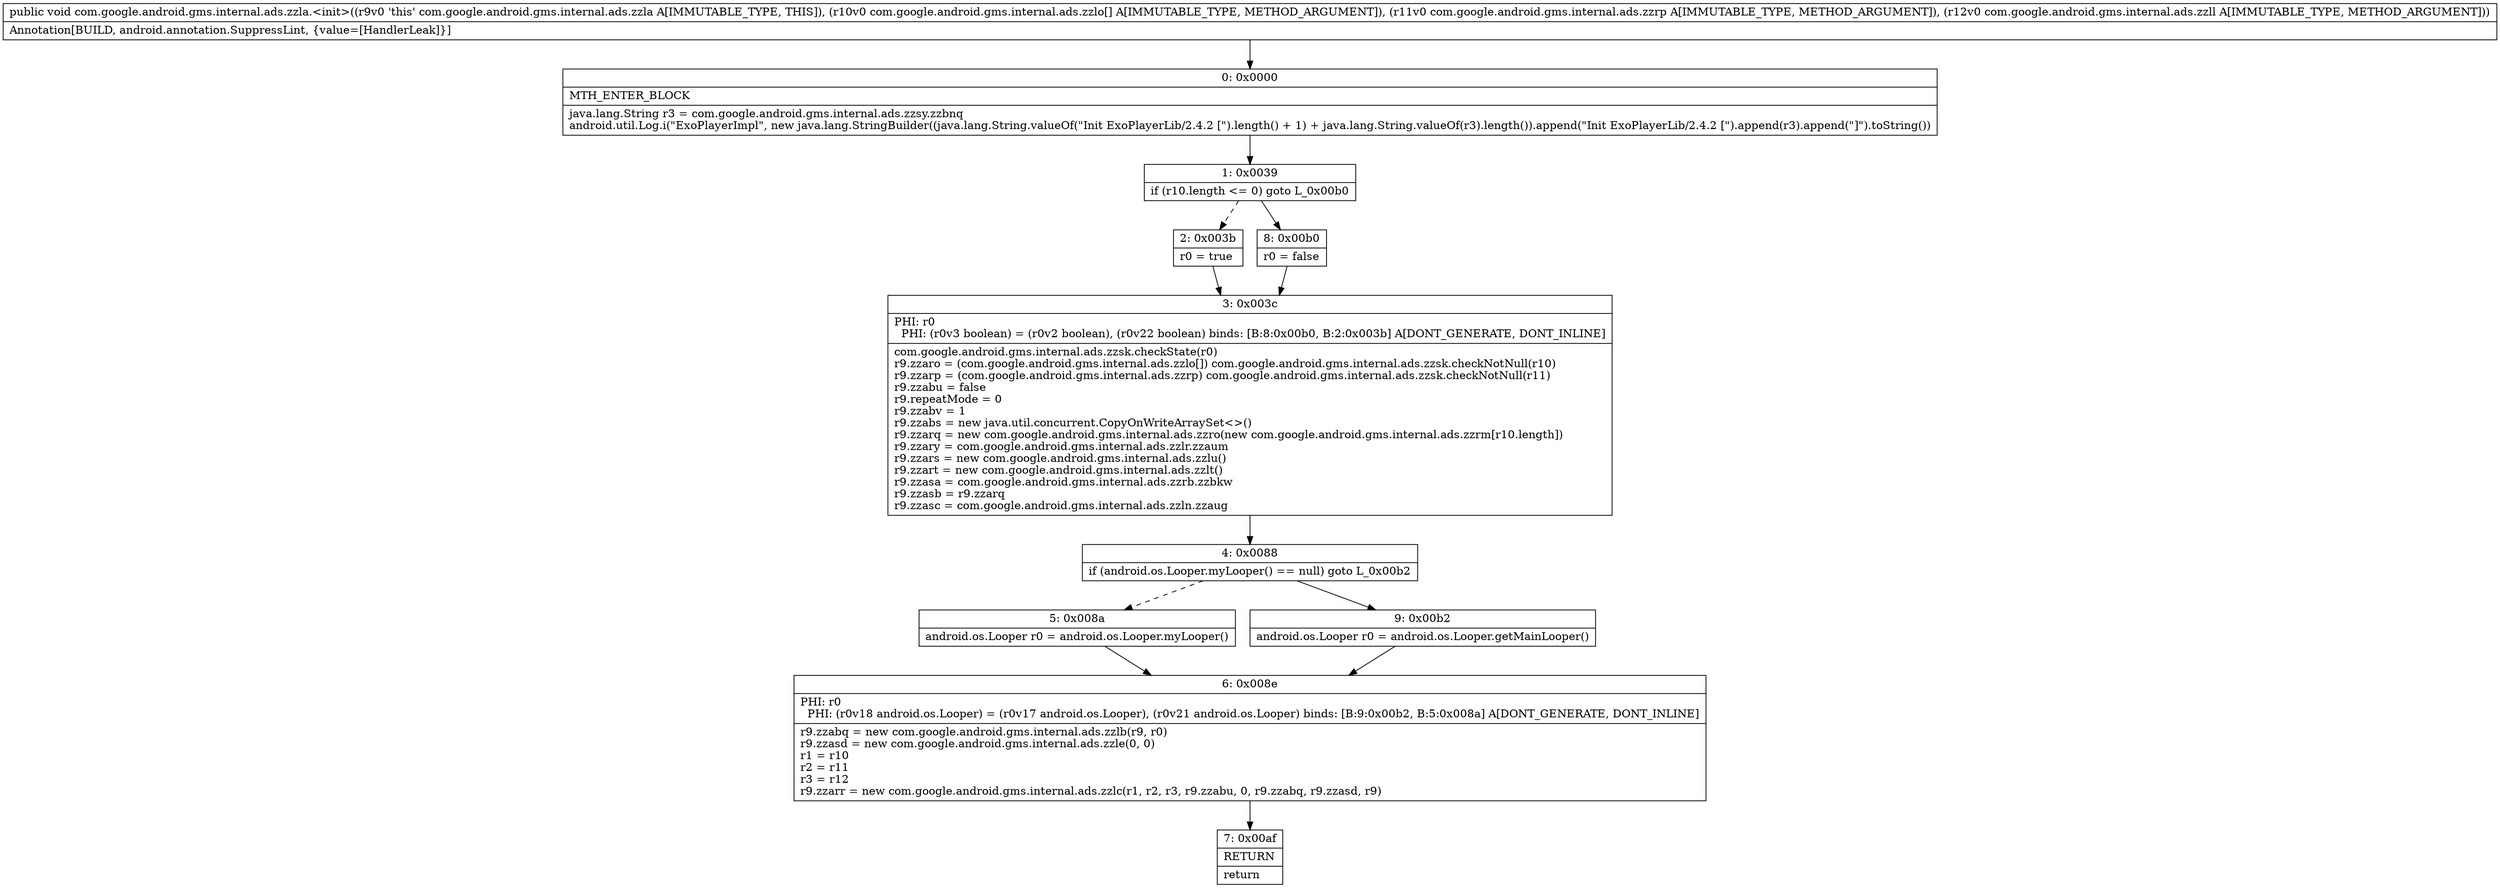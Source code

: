 digraph "CFG forcom.google.android.gms.internal.ads.zzla.\<init\>([Lcom\/google\/android\/gms\/internal\/ads\/zzlo;Lcom\/google\/android\/gms\/internal\/ads\/zzrp;Lcom\/google\/android\/gms\/internal\/ads\/zzll;)V" {
Node_0 [shape=record,label="{0\:\ 0x0000|MTH_ENTER_BLOCK\l|java.lang.String r3 = com.google.android.gms.internal.ads.zzsy.zzbnq\landroid.util.Log.i(\"ExoPlayerImpl\", new java.lang.StringBuilder((java.lang.String.valueOf(\"Init ExoPlayerLib\/2.4.2 [\").length() + 1) + java.lang.String.valueOf(r3).length()).append(\"Init ExoPlayerLib\/2.4.2 [\").append(r3).append(\"]\").toString())\l}"];
Node_1 [shape=record,label="{1\:\ 0x0039|if (r10.length \<= 0) goto L_0x00b0\l}"];
Node_2 [shape=record,label="{2\:\ 0x003b|r0 = true\l}"];
Node_3 [shape=record,label="{3\:\ 0x003c|PHI: r0 \l  PHI: (r0v3 boolean) = (r0v2 boolean), (r0v22 boolean) binds: [B:8:0x00b0, B:2:0x003b] A[DONT_GENERATE, DONT_INLINE]\l|com.google.android.gms.internal.ads.zzsk.checkState(r0)\lr9.zzaro = (com.google.android.gms.internal.ads.zzlo[]) com.google.android.gms.internal.ads.zzsk.checkNotNull(r10)\lr9.zzarp = (com.google.android.gms.internal.ads.zzrp) com.google.android.gms.internal.ads.zzsk.checkNotNull(r11)\lr9.zzabu = false\lr9.repeatMode = 0\lr9.zzabv = 1\lr9.zzabs = new java.util.concurrent.CopyOnWriteArraySet\<\>()\lr9.zzarq = new com.google.android.gms.internal.ads.zzro(new com.google.android.gms.internal.ads.zzrm[r10.length])\lr9.zzary = com.google.android.gms.internal.ads.zzlr.zzaum\lr9.zzars = new com.google.android.gms.internal.ads.zzlu()\lr9.zzart = new com.google.android.gms.internal.ads.zzlt()\lr9.zzasa = com.google.android.gms.internal.ads.zzrb.zzbkw\lr9.zzasb = r9.zzarq\lr9.zzasc = com.google.android.gms.internal.ads.zzln.zzaug\l}"];
Node_4 [shape=record,label="{4\:\ 0x0088|if (android.os.Looper.myLooper() == null) goto L_0x00b2\l}"];
Node_5 [shape=record,label="{5\:\ 0x008a|android.os.Looper r0 = android.os.Looper.myLooper()\l}"];
Node_6 [shape=record,label="{6\:\ 0x008e|PHI: r0 \l  PHI: (r0v18 android.os.Looper) = (r0v17 android.os.Looper), (r0v21 android.os.Looper) binds: [B:9:0x00b2, B:5:0x008a] A[DONT_GENERATE, DONT_INLINE]\l|r9.zzabq = new com.google.android.gms.internal.ads.zzlb(r9, r0)\lr9.zzasd = new com.google.android.gms.internal.ads.zzle(0, 0)\lr1 = r10\lr2 = r11\lr3 = r12\lr9.zzarr = new com.google.android.gms.internal.ads.zzlc(r1, r2, r3, r9.zzabu, 0, r9.zzabq, r9.zzasd, r9)\l}"];
Node_7 [shape=record,label="{7\:\ 0x00af|RETURN\l|return\l}"];
Node_8 [shape=record,label="{8\:\ 0x00b0|r0 = false\l}"];
Node_9 [shape=record,label="{9\:\ 0x00b2|android.os.Looper r0 = android.os.Looper.getMainLooper()\l}"];
MethodNode[shape=record,label="{public void com.google.android.gms.internal.ads.zzla.\<init\>((r9v0 'this' com.google.android.gms.internal.ads.zzla A[IMMUTABLE_TYPE, THIS]), (r10v0 com.google.android.gms.internal.ads.zzlo[] A[IMMUTABLE_TYPE, METHOD_ARGUMENT]), (r11v0 com.google.android.gms.internal.ads.zzrp A[IMMUTABLE_TYPE, METHOD_ARGUMENT]), (r12v0 com.google.android.gms.internal.ads.zzll A[IMMUTABLE_TYPE, METHOD_ARGUMENT]))  | Annotation[BUILD, android.annotation.SuppressLint, \{value=[HandlerLeak]\}]\l}"];
MethodNode -> Node_0;
Node_0 -> Node_1;
Node_1 -> Node_2[style=dashed];
Node_1 -> Node_8;
Node_2 -> Node_3;
Node_3 -> Node_4;
Node_4 -> Node_5[style=dashed];
Node_4 -> Node_9;
Node_5 -> Node_6;
Node_6 -> Node_7;
Node_8 -> Node_3;
Node_9 -> Node_6;
}


